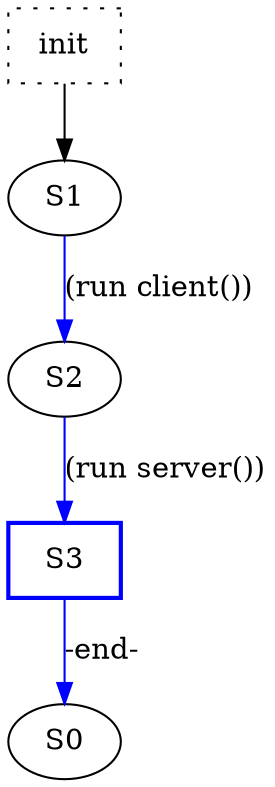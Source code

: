 digraph init {
size="8,10";
  GT [shape=box,style=dotted,label="init"];
  GT -> S1;
	S1 -> S2  [color=blue,style=solid,label="(run client())"];
	S2 -> S3  [color=blue,style=solid,label="(run server())"];
	S3 -> S0  [color=blue,style=solid,label="-end-"];
  S3 [color=blue,style=bold,shape=box];
}